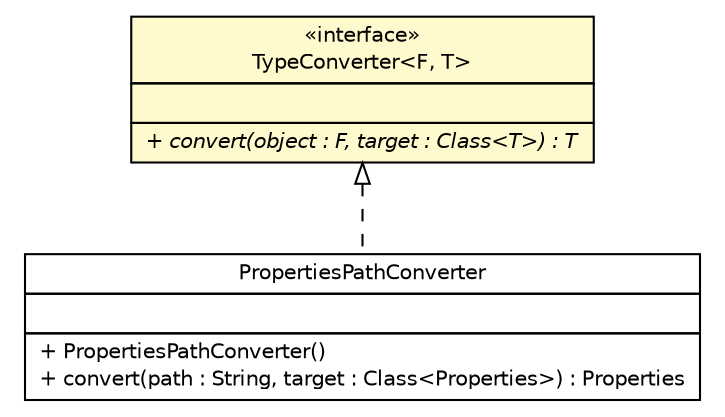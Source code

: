 #!/usr/local/bin/dot
#
# Class diagram 
# Generated by UMLGraph version R5_6 (http://www.umlgraph.org/)
#

digraph G {
	edge [fontname="Helvetica",fontsize=10,labelfontname="Helvetica",labelfontsize=10];
	node [fontname="Helvetica",fontsize=10,shape=plaintext];
	nodesep=0.25;
	ranksep=0.5;
	// sorcer.config.convert.TypeConverter<F, T>
	c612276 [label=<<table title="sorcer.config.convert.TypeConverter" border="0" cellborder="1" cellspacing="0" cellpadding="2" port="p" bgcolor="lemonChiffon" href="./TypeConverter.html">
		<tr><td><table border="0" cellspacing="0" cellpadding="1">
<tr><td align="center" balign="center"> &#171;interface&#187; </td></tr>
<tr><td align="center" balign="center"> TypeConverter&lt;F, T&gt; </td></tr>
		</table></td></tr>
		<tr><td><table border="0" cellspacing="0" cellpadding="1">
<tr><td align="left" balign="left">  </td></tr>
		</table></td></tr>
		<tr><td><table border="0" cellspacing="0" cellpadding="1">
<tr><td align="left" balign="left"><font face="Helvetica-Oblique" point-size="10.0"> + convert(object : F, target : Class&lt;T&gt;) : T </font></td></tr>
		</table></td></tr>
		</table>>, URL="./TypeConverter.html", fontname="Helvetica", fontcolor="black", fontsize=10.0];
	// sorcer.config.convert.PropertiesPathConverter
	c612277 [label=<<table title="sorcer.config.convert.PropertiesPathConverter" border="0" cellborder="1" cellspacing="0" cellpadding="2" port="p" href="./PropertiesPathConverter.html">
		<tr><td><table border="0" cellspacing="0" cellpadding="1">
<tr><td align="center" balign="center"> PropertiesPathConverter </td></tr>
		</table></td></tr>
		<tr><td><table border="0" cellspacing="0" cellpadding="1">
<tr><td align="left" balign="left">  </td></tr>
		</table></td></tr>
		<tr><td><table border="0" cellspacing="0" cellpadding="1">
<tr><td align="left" balign="left"> + PropertiesPathConverter() </td></tr>
<tr><td align="left" balign="left"> + convert(path : String, target : Class&lt;Properties&gt;) : Properties </td></tr>
		</table></td></tr>
		</table>>, URL="./PropertiesPathConverter.html", fontname="Helvetica", fontcolor="black", fontsize=10.0];
	//sorcer.config.convert.PropertiesPathConverter implements sorcer.config.convert.TypeConverter<F, T>
	c612276:p -> c612277:p [dir=back,arrowtail=empty,style=dashed];
}

